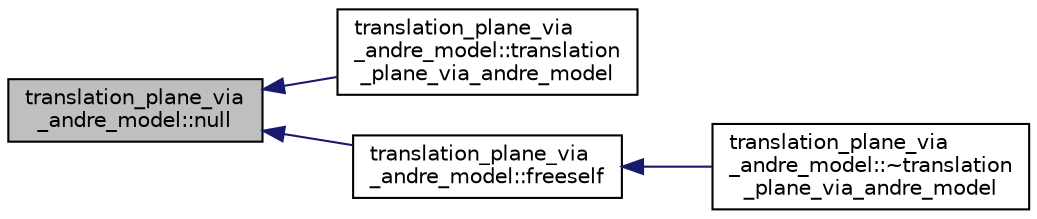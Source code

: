 digraph "translation_plane_via_andre_model::null"
{
  edge [fontname="Helvetica",fontsize="10",labelfontname="Helvetica",labelfontsize="10"];
  node [fontname="Helvetica",fontsize="10",shape=record];
  rankdir="LR";
  Node2680 [label="translation_plane_via\l_andre_model::null",height=0.2,width=0.4,color="black", fillcolor="grey75", style="filled", fontcolor="black"];
  Node2680 -> Node2681 [dir="back",color="midnightblue",fontsize="10",style="solid",fontname="Helvetica"];
  Node2681 [label="translation_plane_via\l_andre_model::translation\l_plane_via_andre_model",height=0.2,width=0.4,color="black", fillcolor="white", style="filled",URL="$d1/dcc/classtranslation__plane__via__andre__model.html#a11fe9de1d73ad7a53c71b6299f115c9c"];
  Node2680 -> Node2682 [dir="back",color="midnightblue",fontsize="10",style="solid",fontname="Helvetica"];
  Node2682 [label="translation_plane_via\l_andre_model::freeself",height=0.2,width=0.4,color="black", fillcolor="white", style="filled",URL="$d1/dcc/classtranslation__plane__via__andre__model.html#a734ca0c38ef0fa02dc62ba1190dd75bc"];
  Node2682 -> Node2683 [dir="back",color="midnightblue",fontsize="10",style="solid",fontname="Helvetica"];
  Node2683 [label="translation_plane_via\l_andre_model::~translation\l_plane_via_andre_model",height=0.2,width=0.4,color="black", fillcolor="white", style="filled",URL="$d1/dcc/classtranslation__plane__via__andre__model.html#a73f07f56788e247084cb6ace667f0ca3"];
}
